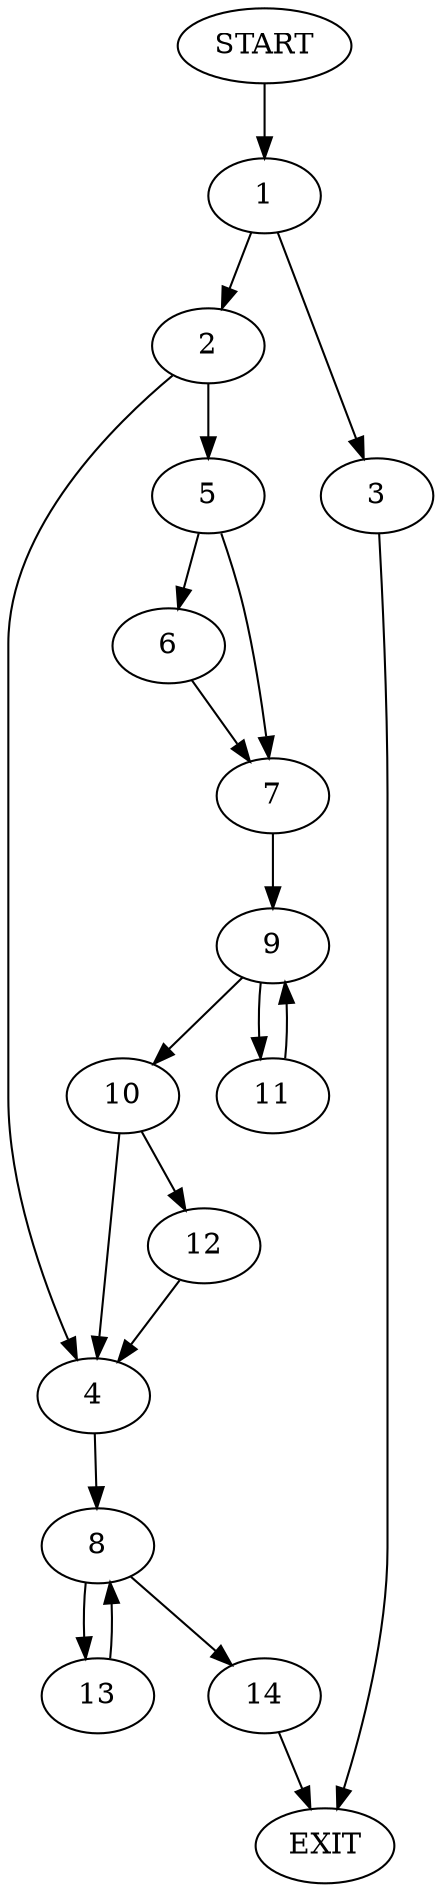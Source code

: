 digraph {
0 [label="START"]
15 [label="EXIT"]
0 -> 1
1 -> 2
1 -> 3
2 -> 4
2 -> 5
3 -> 15
5 -> 6
5 -> 7
4 -> 8
7 -> 9
6 -> 7
9 -> 10
9 -> 11
11 -> 9
10 -> 12
10 -> 4
12 -> 4
8 -> 13
8 -> 14
13 -> 8
14 -> 15
}
